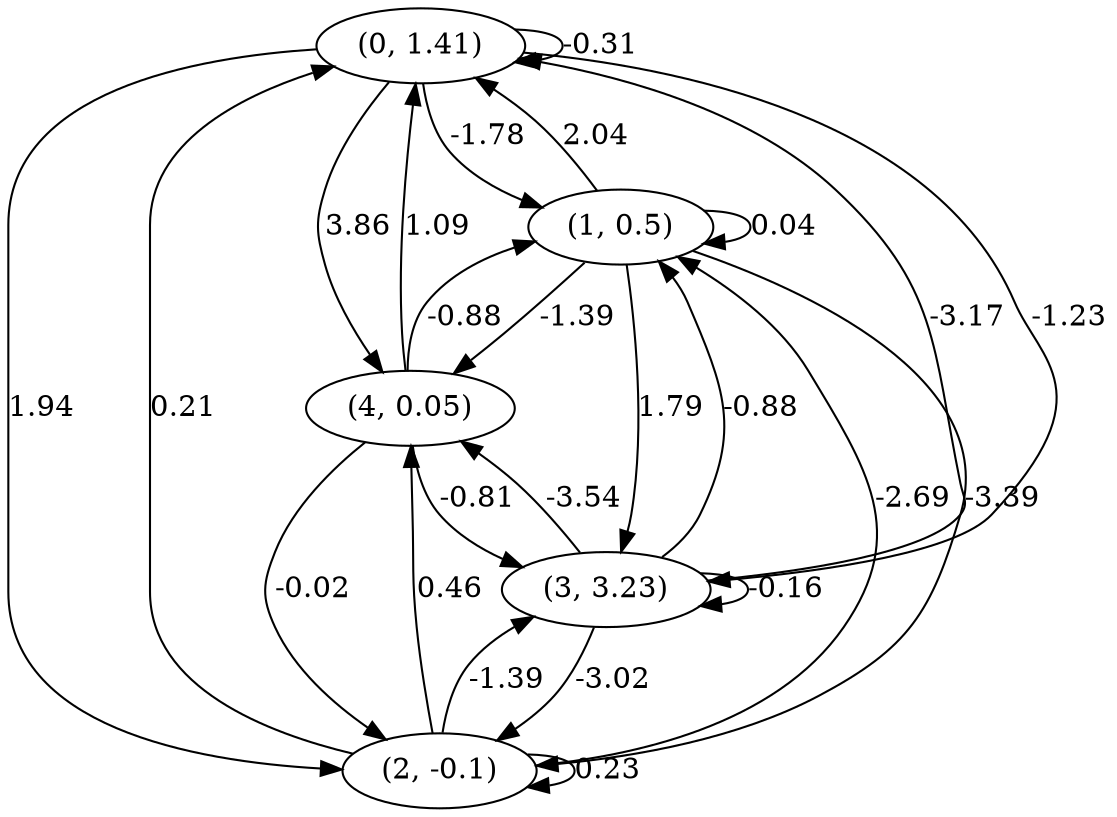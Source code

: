 digraph {
    0 [ label = "(0, 1.41)" ]
    1 [ label = "(1, 0.5)" ]
    2 [ label = "(2, -0.1)" ]
    3 [ label = "(3, 3.23)" ]
    4 [ label = "(4, 0.05)" ]
    0 -> 0 [ label = "-0.31" ]
    1 -> 1 [ label = "0.04" ]
    2 -> 2 [ label = "0.23" ]
    3 -> 3 [ label = "-0.16" ]
    1 -> 0 [ label = "2.04" ]
    2 -> 0 [ label = "0.21" ]
    3 -> 0 [ label = "-3.17" ]
    4 -> 0 [ label = "1.09" ]
    0 -> 1 [ label = "-1.78" ]
    2 -> 1 [ label = "-2.69" ]
    3 -> 1 [ label = "-0.88" ]
    4 -> 1 [ label = "-0.88" ]
    0 -> 2 [ label = "1.94" ]
    1 -> 2 [ label = "-3.39" ]
    3 -> 2 [ label = "-3.02" ]
    4 -> 2 [ label = "-0.02" ]
    0 -> 3 [ label = "-1.23" ]
    1 -> 3 [ label = "1.79" ]
    2 -> 3 [ label = "-1.39" ]
    4 -> 3 [ label = "-0.81" ]
    0 -> 4 [ label = "3.86" ]
    1 -> 4 [ label = "-1.39" ]
    2 -> 4 [ label = "0.46" ]
    3 -> 4 [ label = "-3.54" ]
}

